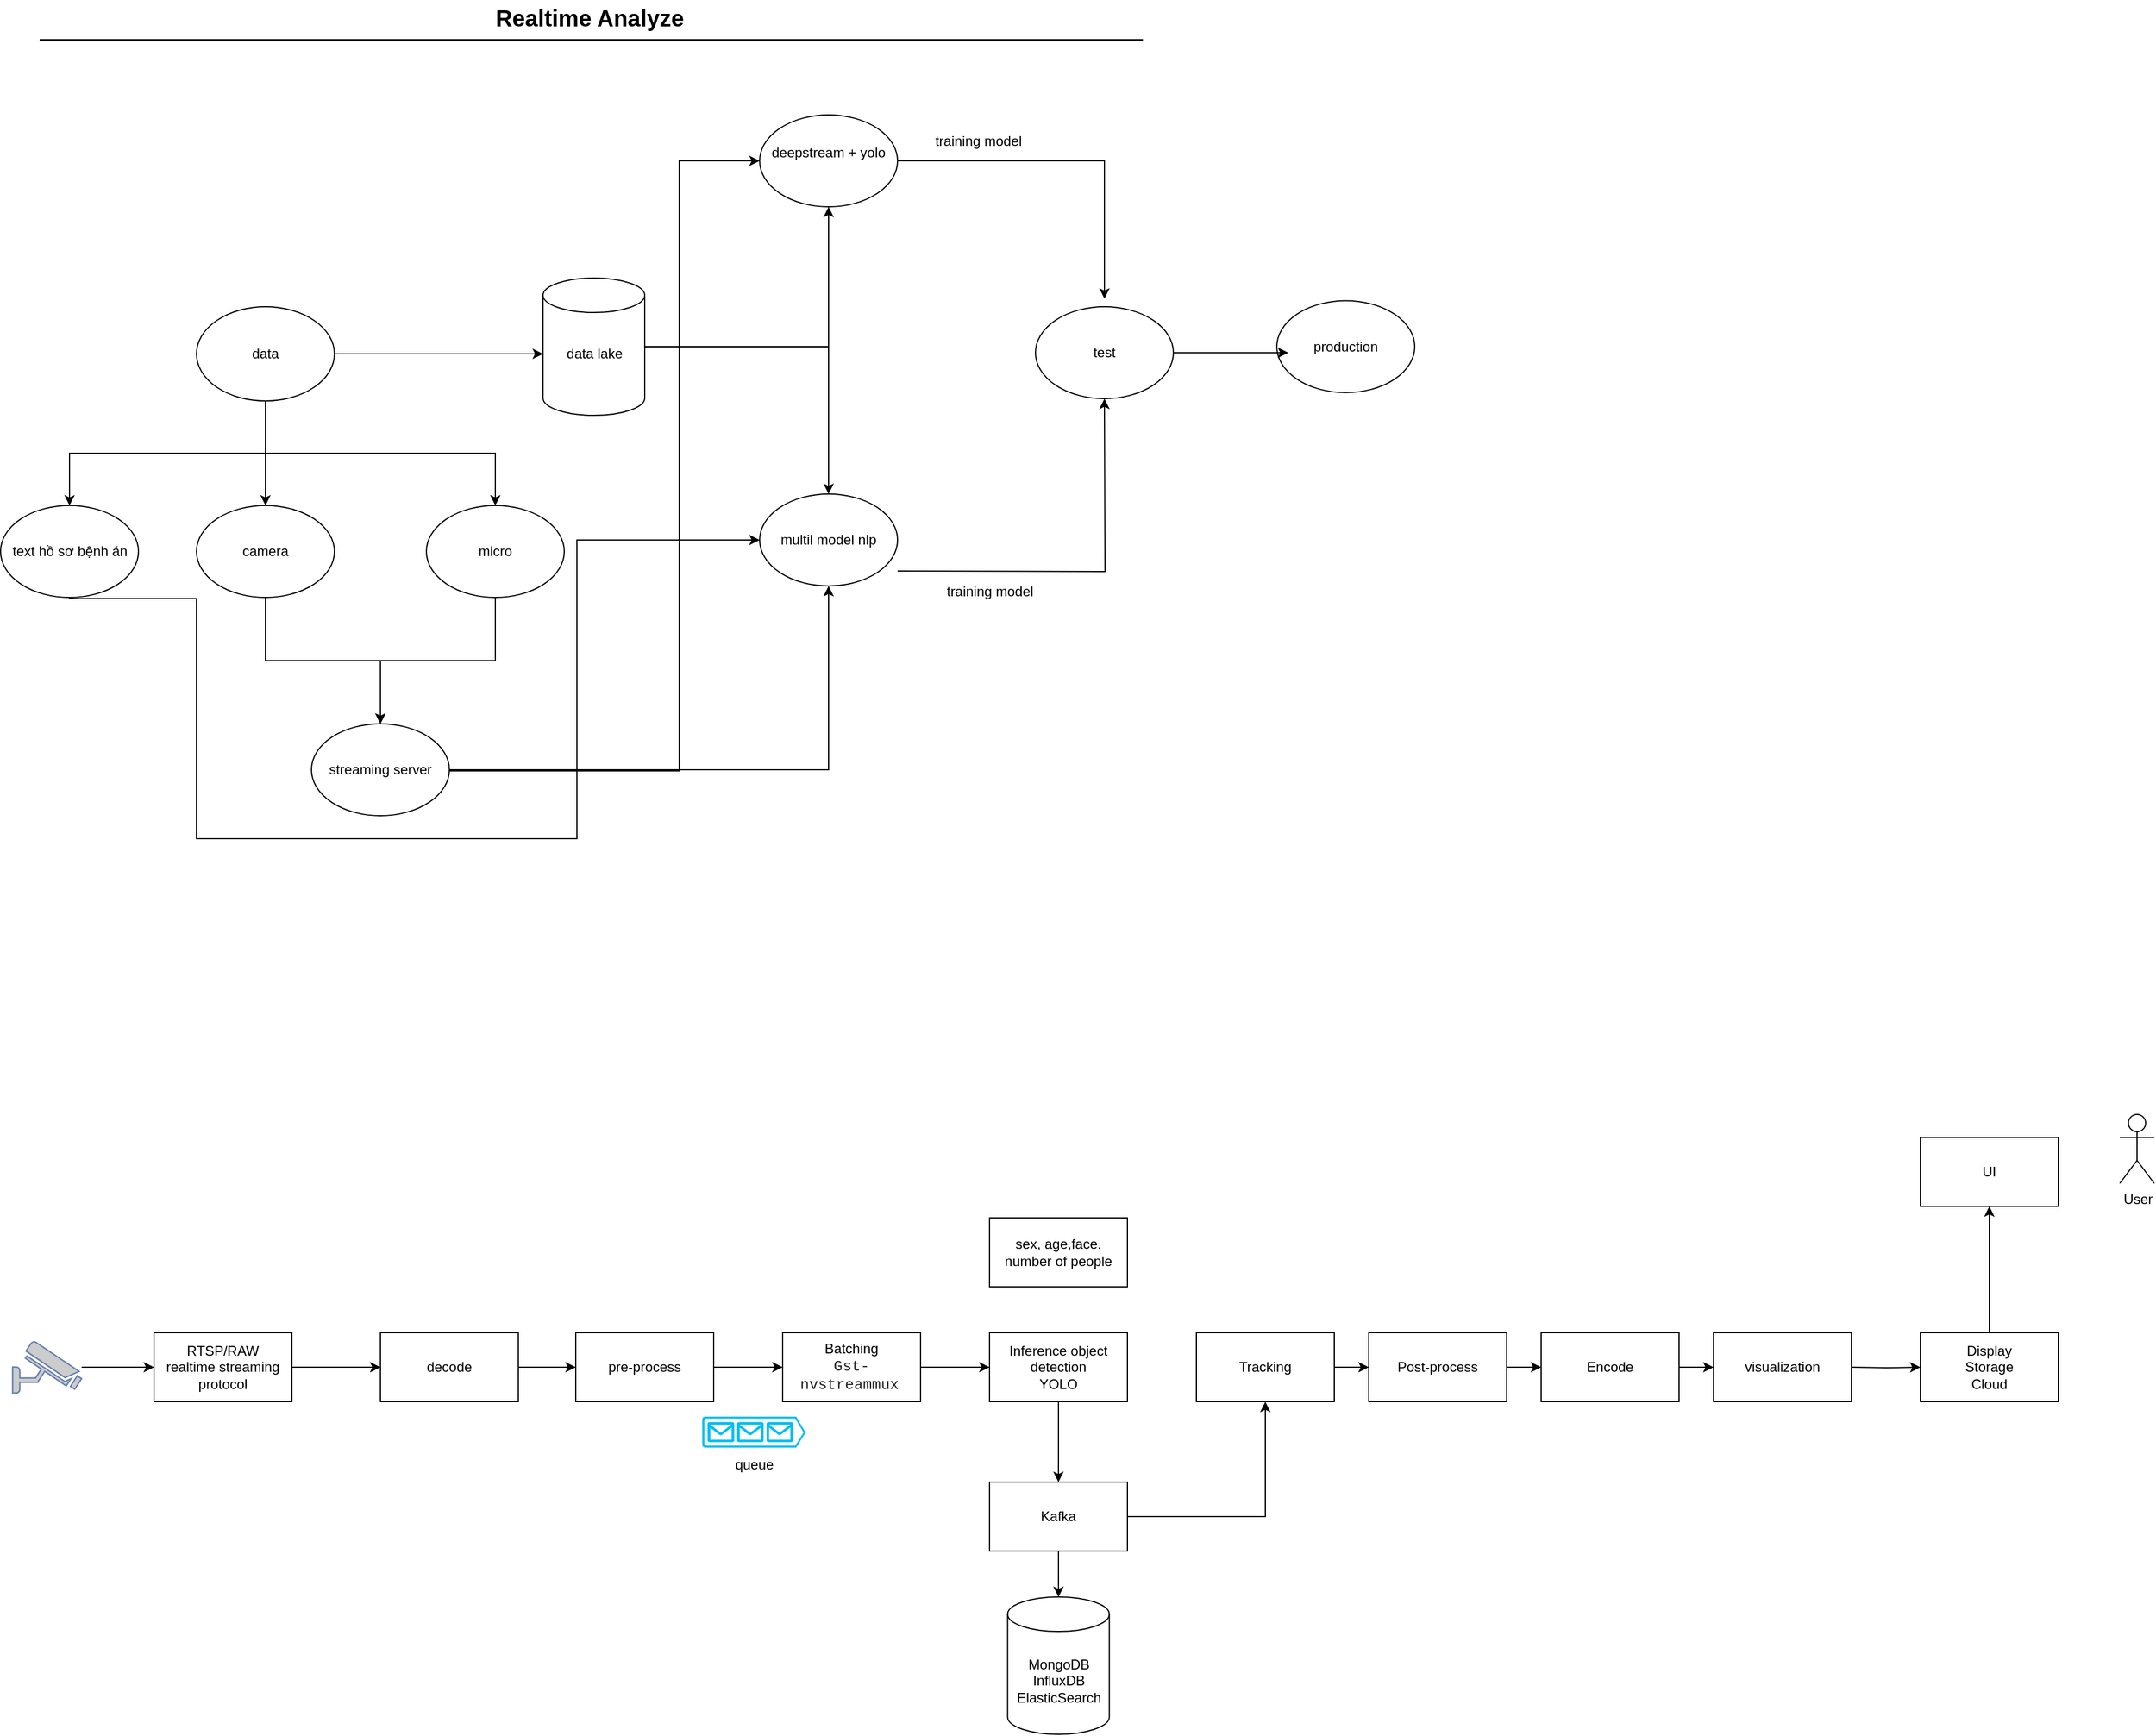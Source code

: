 <mxfile version="24.7.12">
  <diagram id="C2fSY1v2SiZeoUbDoYyL" name="Page-1">
    <mxGraphModel dx="1915" dy="1178" grid="1" gridSize="10" guides="1" tooltips="1" connect="1" arrows="1" fold="1" page="1" pageScale="1" pageWidth="5000" pageHeight="5000" math="0" shadow="0">
      <root>
        <mxCell id="0" />
        <mxCell id="1" parent="0" />
        <mxCell id="3ne1QswCM8ZiEu4GHsYG-31" value="Realtime Analyze&amp;nbsp;" style="text;html=1;strokeColor=none;fillColor=none;align=center;verticalAlign=middle;whiteSpace=wrap;rounded=0;fontStyle=1;fontSize=20;labelBackgroundColor=none;" parent="1" vertex="1">
          <mxGeometry x="189.5" y="50" width="790" height="30" as="geometry" />
        </mxCell>
        <mxCell id="3ne1QswCM8ZiEu4GHsYG-32" value="" style="line;strokeWidth=2;html=1;fontSize=20;labelBackgroundColor=none;" parent="1" vertex="1">
          <mxGeometry x="103.5" y="80" width="960" height="10" as="geometry" />
        </mxCell>
        <mxCell id="h5P4t6taOg3Ozaykp1mF-3" style="edgeStyle=orthogonalEdgeStyle;rounded=0;orthogonalLoop=1;jettySize=auto;html=1;exitX=1;exitY=0.5;exitDx=0;exitDy=0;labelBackgroundColor=none;fontColor=default;" parent="1" source="h5P4t6taOg3Ozaykp1mF-1" target="h5P4t6taOg3Ozaykp1mF-2" edge="1">
          <mxGeometry relative="1" as="geometry">
            <Array as="points">
              <mxPoint x="480" y="358" />
              <mxPoint x="480" y="358" />
            </Array>
          </mxGeometry>
        </mxCell>
        <mxCell id="h5P4t6taOg3Ozaykp1mF-11" style="edgeStyle=orthogonalEdgeStyle;rounded=0;orthogonalLoop=1;jettySize=auto;html=1;exitX=0.5;exitY=1;exitDx=0;exitDy=0;labelBackgroundColor=none;fontColor=default;" parent="1" source="h5P4t6taOg3Ozaykp1mF-1" target="h5P4t6taOg3Ozaykp1mF-10" edge="1">
          <mxGeometry relative="1" as="geometry">
            <Array as="points">
              <mxPoint x="300" y="470" />
              <mxPoint x="300" y="470" />
            </Array>
          </mxGeometry>
        </mxCell>
        <mxCell id="h5P4t6taOg3Ozaykp1mF-18" style="edgeStyle=orthogonalEdgeStyle;rounded=0;orthogonalLoop=1;jettySize=auto;html=1;exitX=0.5;exitY=1;exitDx=0;exitDy=0;entryX=0.5;entryY=0;entryDx=0;entryDy=0;labelBackgroundColor=none;fontColor=default;" parent="1" source="h5P4t6taOg3Ozaykp1mF-1" target="h5P4t6taOg3Ozaykp1mF-17" edge="1">
          <mxGeometry relative="1" as="geometry" />
        </mxCell>
        <mxCell id="h5P4t6taOg3Ozaykp1mF-19" style="edgeStyle=orthogonalEdgeStyle;rounded=0;orthogonalLoop=1;jettySize=auto;html=1;exitX=0.5;exitY=1;exitDx=0;exitDy=0;entryX=0.5;entryY=0;entryDx=0;entryDy=0;labelBackgroundColor=none;fontColor=default;" parent="1" source="h5P4t6taOg3Ozaykp1mF-1" target="h5P4t6taOg3Ozaykp1mF-4" edge="1">
          <mxGeometry relative="1" as="geometry" />
        </mxCell>
        <mxCell id="h5P4t6taOg3Ozaykp1mF-1" value="data" style="ellipse;whiteSpace=wrap;html=1;labelBackgroundColor=none;" parent="1" vertex="1">
          <mxGeometry x="240" y="317" width="120" height="82" as="geometry" />
        </mxCell>
        <mxCell id="h5P4t6taOg3Ozaykp1mF-25" style="edgeStyle=orthogonalEdgeStyle;rounded=0;orthogonalLoop=1;jettySize=auto;html=1;exitX=1;exitY=0.5;exitDx=0;exitDy=0;exitPerimeter=0;entryX=0.5;entryY=1;entryDx=0;entryDy=0;labelBackgroundColor=none;fontColor=default;" parent="1" source="h5P4t6taOg3Ozaykp1mF-2" target="h5P4t6taOg3Ozaykp1mF-12" edge="1">
          <mxGeometry relative="1" as="geometry" />
        </mxCell>
        <mxCell id="h5P4t6taOg3Ozaykp1mF-2" value="data lake&lt;div&gt;&lt;br&gt;&lt;/div&gt;" style="shape=cylinder3;whiteSpace=wrap;html=1;boundedLbl=1;backgroundOutline=1;size=15;labelBackgroundColor=none;direction=east;" parent="1" vertex="1">
          <mxGeometry x="541.5" y="292" width="88.5" height="119.5" as="geometry" />
        </mxCell>
        <mxCell id="h5P4t6taOg3Ozaykp1mF-4" value="text hồ sơ bệnh án" style="ellipse;whiteSpace=wrap;html=1;labelBackgroundColor=none;" parent="1" vertex="1">
          <mxGeometry x="69.5" y="490" width="120" height="80" as="geometry" />
        </mxCell>
        <mxCell id="h5P4t6taOg3Ozaykp1mF-27" style="edgeStyle=orthogonalEdgeStyle;rounded=0;orthogonalLoop=1;jettySize=auto;html=1;exitX=0.5;exitY=1;exitDx=0;exitDy=0;labelBackgroundColor=none;fontColor=default;" parent="1" source="h5P4t6taOg3Ozaykp1mF-10" target="h5P4t6taOg3Ozaykp1mF-16" edge="1">
          <mxGeometry relative="1" as="geometry" />
        </mxCell>
        <mxCell id="h5P4t6taOg3Ozaykp1mF-10" value="camera" style="ellipse;whiteSpace=wrap;html=1;labelBackgroundColor=none;" parent="1" vertex="1">
          <mxGeometry x="240" y="490" width="120" height="80" as="geometry" />
        </mxCell>
        <mxCell id="h5P4t6taOg3Ozaykp1mF-29" style="edgeStyle=orthogonalEdgeStyle;rounded=0;orthogonalLoop=1;jettySize=auto;html=1;exitX=1;exitY=0.5;exitDx=0;exitDy=0;labelBackgroundColor=none;fontColor=default;" parent="1" source="h5P4t6taOg3Ozaykp1mF-12" edge="1">
          <mxGeometry relative="1" as="geometry">
            <mxPoint x="1030" y="310" as="targetPoint" />
            <Array as="points">
              <mxPoint x="1030" y="190" />
            </Array>
          </mxGeometry>
        </mxCell>
        <mxCell id="h5P4t6taOg3Ozaykp1mF-12" value="deepstream + yolo&lt;div&gt;&lt;br&gt;&lt;/div&gt;" style="ellipse;whiteSpace=wrap;html=1;labelBackgroundColor=none;" parent="1" vertex="1">
          <mxGeometry x="730" y="150" width="120" height="80" as="geometry" />
        </mxCell>
        <mxCell id="h5P4t6taOg3Ozaykp1mF-30" style="edgeStyle=orthogonalEdgeStyle;rounded=0;orthogonalLoop=1;jettySize=auto;html=1;exitX=1;exitY=0.5;exitDx=0;exitDy=0;labelBackgroundColor=none;fontColor=default;" parent="1" edge="1">
          <mxGeometry relative="1" as="geometry">
            <mxPoint x="1030" y="397" as="targetPoint" />
            <mxPoint x="850" y="547" as="sourcePoint" />
          </mxGeometry>
        </mxCell>
        <mxCell id="h5P4t6taOg3Ozaykp1mF-13" value="multil model nlp" style="ellipse;whiteSpace=wrap;html=1;labelBackgroundColor=none;" parent="1" vertex="1">
          <mxGeometry x="730" y="480" width="120" height="80" as="geometry" />
        </mxCell>
        <mxCell id="h5P4t6taOg3Ozaykp1mF-41" style="edgeStyle=orthogonalEdgeStyle;rounded=0;orthogonalLoop=1;jettySize=auto;html=1;entryX=0.5;entryY=1;entryDx=0;entryDy=0;" parent="1" source="h5P4t6taOg3Ozaykp1mF-16" target="h5P4t6taOg3Ozaykp1mF-13" edge="1">
          <mxGeometry relative="1" as="geometry" />
        </mxCell>
        <mxCell id="h5P4t6taOg3Ozaykp1mF-42" style="edgeStyle=orthogonalEdgeStyle;rounded=0;orthogonalLoop=1;jettySize=auto;html=1;exitX=1;exitY=0.5;exitDx=0;exitDy=0;entryX=0;entryY=0.5;entryDx=0;entryDy=0;" parent="1" target="h5P4t6taOg3Ozaykp1mF-12" edge="1">
          <mxGeometry relative="1" as="geometry">
            <mxPoint x="410.0" y="720.0" as="sourcePoint" />
            <mxPoint x="680" y="190" as="targetPoint" />
            <Array as="points">
              <mxPoint x="660" y="721" />
              <mxPoint x="660" y="190" />
            </Array>
          </mxGeometry>
        </mxCell>
        <mxCell id="h5P4t6taOg3Ozaykp1mF-16" value="streaming server" style="ellipse;whiteSpace=wrap;html=1;labelBackgroundColor=none;" parent="1" vertex="1">
          <mxGeometry x="340" y="680" width="120" height="80" as="geometry" />
        </mxCell>
        <mxCell id="h5P4t6taOg3Ozaykp1mF-39" style="edgeStyle=orthogonalEdgeStyle;rounded=0;orthogonalLoop=1;jettySize=auto;html=1;exitX=0.5;exitY=1;exitDx=0;exitDy=0;entryX=0.5;entryY=0;entryDx=0;entryDy=0;labelBackgroundColor=none;fontColor=default;" parent="1" source="h5P4t6taOg3Ozaykp1mF-17" target="h5P4t6taOg3Ozaykp1mF-16" edge="1">
          <mxGeometry relative="1" as="geometry" />
        </mxCell>
        <mxCell id="h5P4t6taOg3Ozaykp1mF-17" value="micro" style="ellipse;whiteSpace=wrap;html=1;labelBackgroundColor=none;" parent="1" vertex="1">
          <mxGeometry x="440" y="490" width="120" height="80" as="geometry" />
        </mxCell>
        <mxCell id="h5P4t6taOg3Ozaykp1mF-21" style="edgeStyle=orthogonalEdgeStyle;rounded=0;orthogonalLoop=1;jettySize=auto;html=1;exitX=1;exitY=0.5;exitDx=0;exitDy=0;exitPerimeter=0;entryX=0.5;entryY=0;entryDx=0;entryDy=0;labelBackgroundColor=none;fontColor=default;" parent="1" source="h5P4t6taOg3Ozaykp1mF-2" target="h5P4t6taOg3Ozaykp1mF-13" edge="1">
          <mxGeometry relative="1" as="geometry">
            <mxPoint x="790" y="470" as="targetPoint" />
          </mxGeometry>
        </mxCell>
        <mxCell id="h5P4t6taOg3Ozaykp1mF-31" value="training model&lt;div&gt;&lt;br&gt;&lt;/div&gt;" style="text;html=1;align=center;verticalAlign=middle;resizable=0;points=[];autosize=1;strokeColor=none;fillColor=none;labelBackgroundColor=none;" parent="1" vertex="1">
          <mxGeometry x="870" y="160" width="100" height="40" as="geometry" />
        </mxCell>
        <mxCell id="h5P4t6taOg3Ozaykp1mF-33" value="training model" style="text;html=1;align=center;verticalAlign=middle;resizable=0;points=[];autosize=1;strokeColor=none;fillColor=none;labelBackgroundColor=none;" parent="1" vertex="1">
          <mxGeometry x="879.5" y="550" width="100" height="30" as="geometry" />
        </mxCell>
        <mxCell id="h5P4t6taOg3Ozaykp1mF-34" value="test" style="ellipse;whiteSpace=wrap;html=1;labelBackgroundColor=none;" parent="1" vertex="1">
          <mxGeometry x="970" y="317" width="120" height="80" as="geometry" />
        </mxCell>
        <mxCell id="h5P4t6taOg3Ozaykp1mF-36" value="production" style="ellipse;whiteSpace=wrap;html=1;labelBackgroundColor=none;" parent="1" vertex="1">
          <mxGeometry x="1180" y="311.75" width="120" height="80" as="geometry" />
        </mxCell>
        <mxCell id="h5P4t6taOg3Ozaykp1mF-37" style="edgeStyle=orthogonalEdgeStyle;rounded=0;orthogonalLoop=1;jettySize=auto;html=1;exitX=1;exitY=0.5;exitDx=0;exitDy=0;entryX=0.083;entryY=0.566;entryDx=0;entryDy=0;entryPerimeter=0;labelBackgroundColor=none;fontColor=default;" parent="1" source="h5P4t6taOg3Ozaykp1mF-34" target="h5P4t6taOg3Ozaykp1mF-36" edge="1">
          <mxGeometry relative="1" as="geometry" />
        </mxCell>
        <mxCell id="h5P4t6taOg3Ozaykp1mF-47" style="edgeStyle=orthogonalEdgeStyle;rounded=0;orthogonalLoop=1;jettySize=auto;html=1;verticalAlign=middle;exitX=0.5;exitY=1;exitDx=0;exitDy=0;movable=1;resizable=1;rotatable=1;deletable=1;editable=1;locked=0;connectable=1;entryX=0;entryY=0.5;entryDx=0;entryDy=0;" parent="1" edge="1">
          <mxGeometry relative="1" as="geometry">
            <mxPoint x="129.5" y="570" as="sourcePoint" />
            <mxPoint x="730" y="520" as="targetPoint" />
            <Array as="points">
              <mxPoint x="240" y="571" />
              <mxPoint x="240" y="780" />
              <mxPoint x="571" y="780" />
              <mxPoint x="571" y="520" />
            </Array>
          </mxGeometry>
        </mxCell>
        <mxCell id="uMSbV1LEmtHqBbEmvwav-20" value="" style="edgeStyle=orthogonalEdgeStyle;rounded=0;orthogonalLoop=1;jettySize=auto;html=1;" parent="1" source="uMSbV1LEmtHqBbEmvwav-2" target="uMSbV1LEmtHqBbEmvwav-3" edge="1">
          <mxGeometry relative="1" as="geometry" />
        </mxCell>
        <mxCell id="uMSbV1LEmtHqBbEmvwav-2" value="" style="fontColor=#0066CC;verticalAlign=top;verticalLabelPosition=bottom;labelPosition=center;align=center;html=1;outlineConnect=0;fillColor=#CCCCCC;strokeColor=#6881B3;gradientColor=none;gradientDirection=north;strokeWidth=2;shape=mxgraph.networks.security_camera;" parent="1" vertex="1">
          <mxGeometry x="80" y="1217.5" width="60" height="45" as="geometry" />
        </mxCell>
        <mxCell id="uMSbV1LEmtHqBbEmvwav-21" value="" style="edgeStyle=orthogonalEdgeStyle;rounded=0;orthogonalLoop=1;jettySize=auto;html=1;" parent="1" source="uMSbV1LEmtHqBbEmvwav-3" target="uMSbV1LEmtHqBbEmvwav-4" edge="1">
          <mxGeometry relative="1" as="geometry" />
        </mxCell>
        <mxCell id="uMSbV1LEmtHqBbEmvwav-3" value="RTSP/RAW&lt;br&gt;realtime streaming protocol" style="rounded=0;whiteSpace=wrap;html=1;" parent="1" vertex="1">
          <mxGeometry x="203" y="1210" width="120" height="60" as="geometry" />
        </mxCell>
        <mxCell id="uMSbV1LEmtHqBbEmvwav-22" value="" style="edgeStyle=orthogonalEdgeStyle;rounded=0;orthogonalLoop=1;jettySize=auto;html=1;" parent="1" source="uMSbV1LEmtHqBbEmvwav-4" target="uMSbV1LEmtHqBbEmvwav-5" edge="1">
          <mxGeometry relative="1" as="geometry" />
        </mxCell>
        <mxCell id="uMSbV1LEmtHqBbEmvwav-4" value="decode" style="rounded=0;whiteSpace=wrap;html=1;" parent="1" vertex="1">
          <mxGeometry x="400" y="1210" width="120" height="60" as="geometry" />
        </mxCell>
        <mxCell id="uMSbV1LEmtHqBbEmvwav-23" value="" style="edgeStyle=orthogonalEdgeStyle;rounded=0;orthogonalLoop=1;jettySize=auto;html=1;" parent="1" source="uMSbV1LEmtHqBbEmvwav-5" target="uMSbV1LEmtHqBbEmvwav-6" edge="1">
          <mxGeometry relative="1" as="geometry" />
        </mxCell>
        <mxCell id="uMSbV1LEmtHqBbEmvwav-5" value="pre-process" style="rounded=0;whiteSpace=wrap;html=1;" parent="1" vertex="1">
          <mxGeometry x="570" y="1210" width="120" height="60" as="geometry" />
        </mxCell>
        <mxCell id="uMSbV1LEmtHqBbEmvwav-24" value="" style="edgeStyle=orthogonalEdgeStyle;rounded=0;orthogonalLoop=1;jettySize=auto;html=1;" parent="1" source="uMSbV1LEmtHqBbEmvwav-6" target="uMSbV1LEmtHqBbEmvwav-17" edge="1">
          <mxGeometry relative="1" as="geometry" />
        </mxCell>
        <mxCell id="uMSbV1LEmtHqBbEmvwav-6" value="Batching&lt;div&gt;&lt;span style=&quot;font-family: &amp;quot;Courier New&amp;quot;; color: rgb(34, 34, 34); font-size: small; text-align: start;&quot; class=&quot;Code_Char&quot;&gt;Gst-nvstreammux&lt;/span&gt;&lt;span style=&quot;color: rgb(34, 34, 34); font-family: &amp;quot;Trebuchet MS&amp;quot;, Arial, FreeSans, sans-serif; font-size: small; text-align: start;&quot;&gt;&amp;nbsp;&lt;/span&gt;&lt;br&gt;&lt;/div&gt;" style="rounded=0;whiteSpace=wrap;html=1;" parent="1" vertex="1">
          <mxGeometry x="750" y="1210" width="120" height="60" as="geometry" />
        </mxCell>
        <mxCell id="uMSbV1LEmtHqBbEmvwav-37" value="" style="edgeStyle=orthogonalEdgeStyle;rounded=0;orthogonalLoop=1;jettySize=auto;html=1;" parent="1" source="uMSbV1LEmtHqBbEmvwav-8" target="uMSbV1LEmtHqBbEmvwav-35" edge="1">
          <mxGeometry relative="1" as="geometry" />
        </mxCell>
        <mxCell id="uMSbV1LEmtHqBbEmvwav-8" value="Tracking" style="rounded=0;whiteSpace=wrap;html=1;" parent="1" vertex="1">
          <mxGeometry x="1110" y="1210" width="120" height="60" as="geometry" />
        </mxCell>
        <mxCell id="uMSbV1LEmtHqBbEmvwav-27" value="" style="edgeStyle=orthogonalEdgeStyle;rounded=0;orthogonalLoop=1;jettySize=auto;html=1;" parent="1" target="uMSbV1LEmtHqBbEmvwav-10" edge="1">
          <mxGeometry relative="1" as="geometry">
            <mxPoint x="1680" y="1240" as="sourcePoint" />
          </mxGeometry>
        </mxCell>
        <mxCell id="uMSbV1LEmtHqBbEmvwav-9" value="visualization" style="rounded=0;whiteSpace=wrap;html=1;" parent="1" vertex="1">
          <mxGeometry x="1560" y="1210" width="120" height="60" as="geometry" />
        </mxCell>
        <mxCell id="uMSbV1LEmtHqBbEmvwav-30" value="" style="edgeStyle=orthogonalEdgeStyle;rounded=0;orthogonalLoop=1;jettySize=auto;html=1;" parent="1" source="uMSbV1LEmtHqBbEmvwav-10" target="uMSbV1LEmtHqBbEmvwav-15" edge="1">
          <mxGeometry relative="1" as="geometry" />
        </mxCell>
        <mxCell id="uMSbV1LEmtHqBbEmvwav-10" value="Display&lt;div&gt;Storage&lt;/div&gt;&lt;div&gt;Cloud&lt;/div&gt;" style="rounded=0;whiteSpace=wrap;html=1;" parent="1" vertex="1">
          <mxGeometry x="1740" y="1210" width="120" height="60" as="geometry" />
        </mxCell>
        <mxCell id="uMSbV1LEmtHqBbEmvwav-14" value="MongoDB&lt;div&gt;InfluxDB&lt;/div&gt;&lt;div&gt;ElasticSearch&lt;/div&gt;" style="shape=cylinder3;whiteSpace=wrap;html=1;boundedLbl=1;backgroundOutline=1;size=15;labelBackgroundColor=none;direction=east;" parent="1" vertex="1">
          <mxGeometry x="945.75" y="1440" width="88.5" height="119.5" as="geometry" />
        </mxCell>
        <mxCell id="uMSbV1LEmtHqBbEmvwav-15" value="UI" style="rounded=0;whiteSpace=wrap;html=1;" parent="1" vertex="1">
          <mxGeometry x="1740" y="1040" width="120" height="60" as="geometry" />
        </mxCell>
        <mxCell id="uMSbV1LEmtHqBbEmvwav-16" value="User" style="shape=umlActor;verticalLabelPosition=bottom;verticalAlign=top;html=1;outlineConnect=0;" parent="1" vertex="1">
          <mxGeometry x="1913.5" y="1020" width="30" height="60" as="geometry" />
        </mxCell>
        <mxCell id="Gv0OcaVZd1vAkwueMSX8-3" value="" style="edgeStyle=orthogonalEdgeStyle;rounded=0;orthogonalLoop=1;jettySize=auto;html=1;" edge="1" parent="1" source="uMSbV1LEmtHqBbEmvwav-17" target="uMSbV1LEmtHqBbEmvwav-18">
          <mxGeometry relative="1" as="geometry" />
        </mxCell>
        <mxCell id="uMSbV1LEmtHqBbEmvwav-17" value="Inference object detection&lt;div&gt;YOLO&lt;/div&gt;" style="rounded=0;whiteSpace=wrap;html=1;" parent="1" vertex="1">
          <mxGeometry x="930" y="1210" width="120" height="60" as="geometry" />
        </mxCell>
        <mxCell id="uMSbV1LEmtHqBbEmvwav-29" value="" style="edgeStyle=orthogonalEdgeStyle;rounded=0;orthogonalLoop=1;jettySize=auto;html=1;" parent="1" source="uMSbV1LEmtHqBbEmvwav-18" target="uMSbV1LEmtHqBbEmvwav-14" edge="1">
          <mxGeometry relative="1" as="geometry" />
        </mxCell>
        <mxCell id="uMSbV1LEmtHqBbEmvwav-18" value="Kafka" style="rounded=0;whiteSpace=wrap;html=1;" parent="1" vertex="1">
          <mxGeometry x="930" y="1340" width="120" height="60" as="geometry" />
        </mxCell>
        <mxCell id="uMSbV1LEmtHqBbEmvwav-33" value="" style="verticalLabelPosition=bottom;html=1;verticalAlign=top;align=center;strokeColor=none;fillColor=#00BEF2;shape=mxgraph.azure.queue_generic;pointerEvents=1;" parent="1" vertex="1">
          <mxGeometry x="680" y="1283" width="90" height="27" as="geometry" />
        </mxCell>
        <mxCell id="uMSbV1LEmtHqBbEmvwav-34" value="queue" style="text;html=1;align=center;verticalAlign=middle;resizable=0;points=[];autosize=1;strokeColor=none;fillColor=none;" parent="1" vertex="1">
          <mxGeometry x="695" y="1310" width="60" height="30" as="geometry" />
        </mxCell>
        <mxCell id="uMSbV1LEmtHqBbEmvwav-38" value="" style="edgeStyle=orthogonalEdgeStyle;rounded=0;orthogonalLoop=1;jettySize=auto;html=1;" parent="1" source="uMSbV1LEmtHqBbEmvwav-35" target="uMSbV1LEmtHqBbEmvwav-36" edge="1">
          <mxGeometry relative="1" as="geometry" />
        </mxCell>
        <mxCell id="uMSbV1LEmtHqBbEmvwav-35" value="Post-process" style="rounded=0;whiteSpace=wrap;html=1;" parent="1" vertex="1">
          <mxGeometry x="1260" y="1210" width="120" height="60" as="geometry" />
        </mxCell>
        <mxCell id="uMSbV1LEmtHqBbEmvwav-39" value="" style="edgeStyle=orthogonalEdgeStyle;rounded=0;orthogonalLoop=1;jettySize=auto;html=1;" parent="1" source="uMSbV1LEmtHqBbEmvwav-36" target="uMSbV1LEmtHqBbEmvwav-9" edge="1">
          <mxGeometry relative="1" as="geometry" />
        </mxCell>
        <mxCell id="uMSbV1LEmtHqBbEmvwav-36" value="Encode" style="rounded=0;whiteSpace=wrap;html=1;" parent="1" vertex="1">
          <mxGeometry x="1410" y="1210" width="120" height="60" as="geometry" />
        </mxCell>
        <mxCell id="Gv0OcaVZd1vAkwueMSX8-2" value="sex, age,face. number of people" style="rounded=0;whiteSpace=wrap;html=1;" vertex="1" parent="1">
          <mxGeometry x="930" y="1110" width="120" height="60" as="geometry" />
        </mxCell>
        <mxCell id="Gv0OcaVZd1vAkwueMSX8-4" value="" style="endArrow=classic;html=1;rounded=0;exitX=1;exitY=0.5;exitDx=0;exitDy=0;entryX=0.5;entryY=1;entryDx=0;entryDy=0;" edge="1" parent="1" source="uMSbV1LEmtHqBbEmvwav-18" target="uMSbV1LEmtHqBbEmvwav-8">
          <mxGeometry width="50" height="50" relative="1" as="geometry">
            <mxPoint x="1030" y="1340" as="sourcePoint" />
            <mxPoint x="1080" y="1290" as="targetPoint" />
            <Array as="points">
              <mxPoint x="1170" y="1370" />
            </Array>
          </mxGeometry>
        </mxCell>
      </root>
    </mxGraphModel>
  </diagram>
</mxfile>
